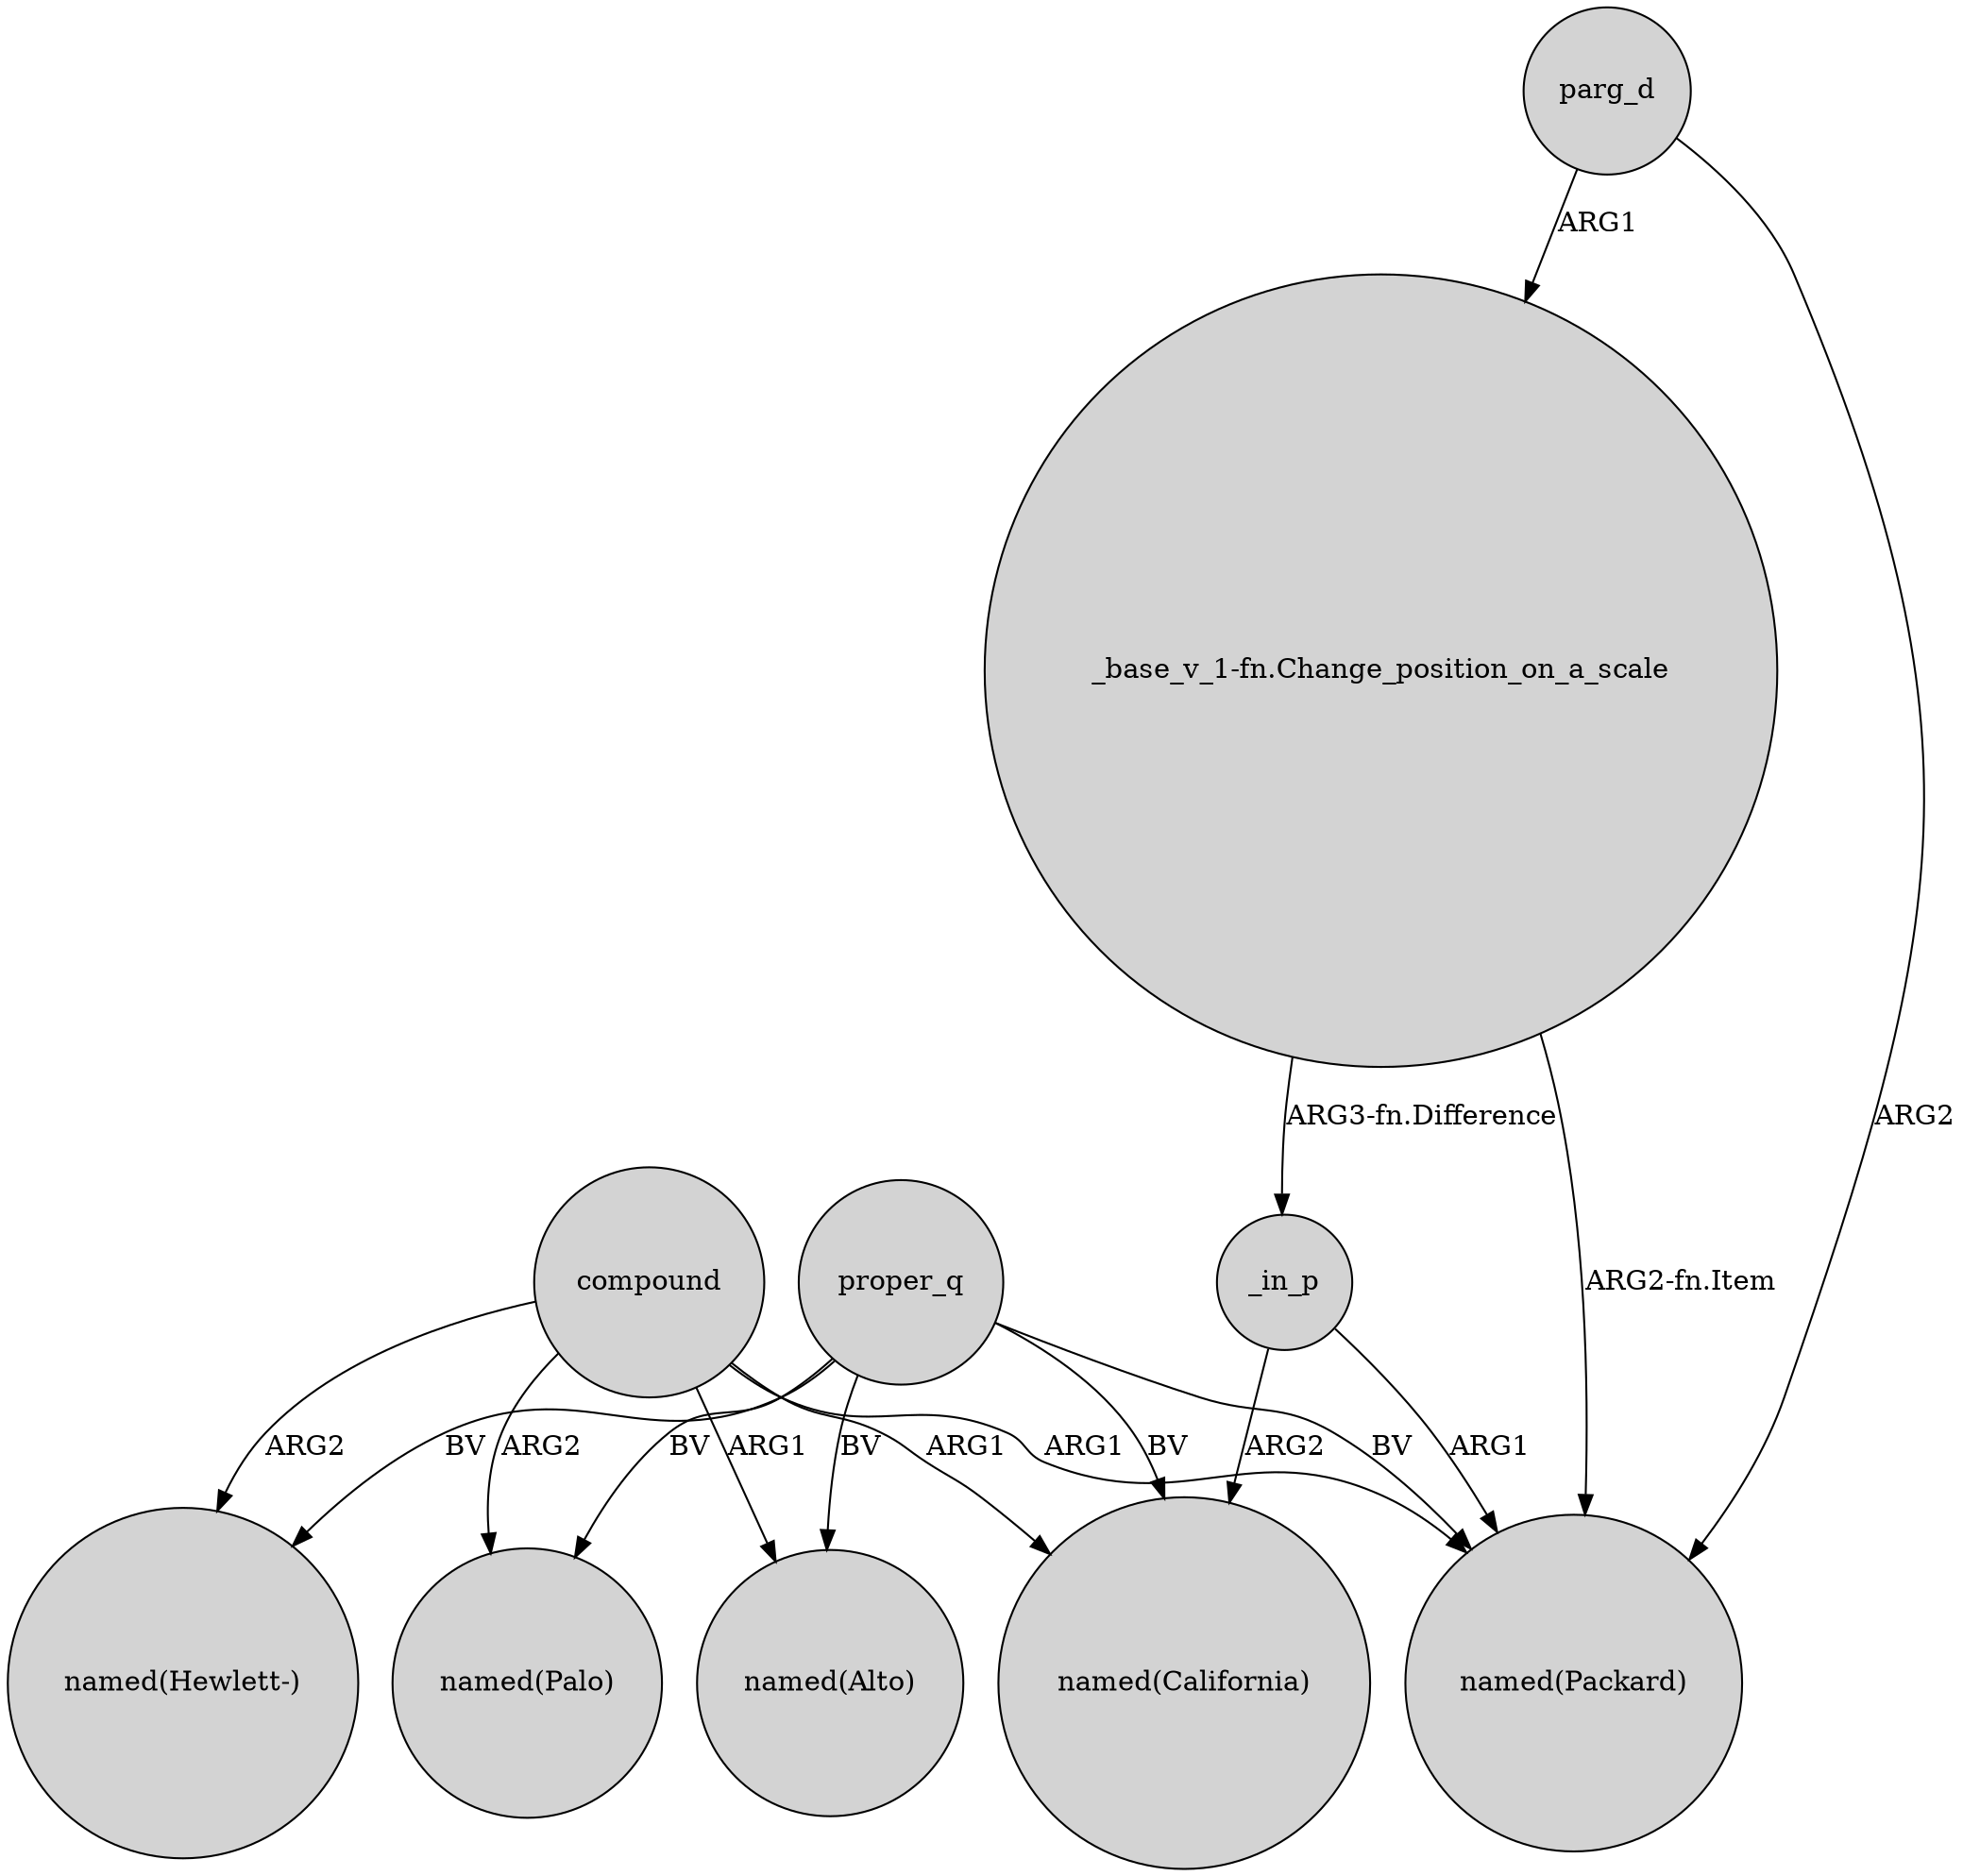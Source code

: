 digraph {
	node [shape=circle style=filled]
	compound -> "named(Palo)" [label=ARG2]
	parg_d -> "named(Packard)" [label=ARG2]
	compound -> "named(Packard)" [label=ARG1]
	compound -> "named(California)" [label=ARG1]
	"_base_v_1-fn.Change_position_on_a_scale" -> "named(Packard)" [label="ARG2-fn.Item"]
	proper_q -> "named(California)" [label=BV]
	_in_p -> "named(Packard)" [label=ARG1]
	compound -> "named(Alto)" [label=ARG1]
	proper_q -> "named(Palo)" [label=BV]
	parg_d -> "_base_v_1-fn.Change_position_on_a_scale" [label=ARG1]
	_in_p -> "named(California)" [label=ARG2]
	proper_q -> "named(Hewlett-)" [label=BV]
	proper_q -> "named(Alto)" [label=BV]
	proper_q -> "named(Packard)" [label=BV]
	compound -> "named(Hewlett-)" [label=ARG2]
	"_base_v_1-fn.Change_position_on_a_scale" -> _in_p [label="ARG3-fn.Difference"]
}

